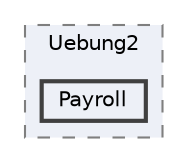 digraph "C:/Users/vogel/Desktop/SDP3/Übung/SDP3/Uebung2/Payroll"
{
 // LATEX_PDF_SIZE
  bgcolor="transparent";
  edge [fontname=Helvetica,fontsize=10,labelfontname=Helvetica,labelfontsize=10];
  node [fontname=Helvetica,fontsize=10,shape=box,height=0.2,width=0.4];
  compound=true
  subgraph clusterdir_07c9e136b55e2e8cfc3acacc80cdbe79 {
    graph [ bgcolor="#edf0f7", pencolor="grey50", label="Uebung2", fontname=Helvetica,fontsize=10 style="filled,dashed", URL="dir_07c9e136b55e2e8cfc3acacc80cdbe79.html",tooltip=""]
  dir_e91d1ccd6571586d6f261d59c72fce39 [label="Payroll", fillcolor="#edf0f7", color="grey25", style="filled,bold", URL="dir_e91d1ccd6571586d6f261d59c72fce39.html",tooltip=""];
  }
}
